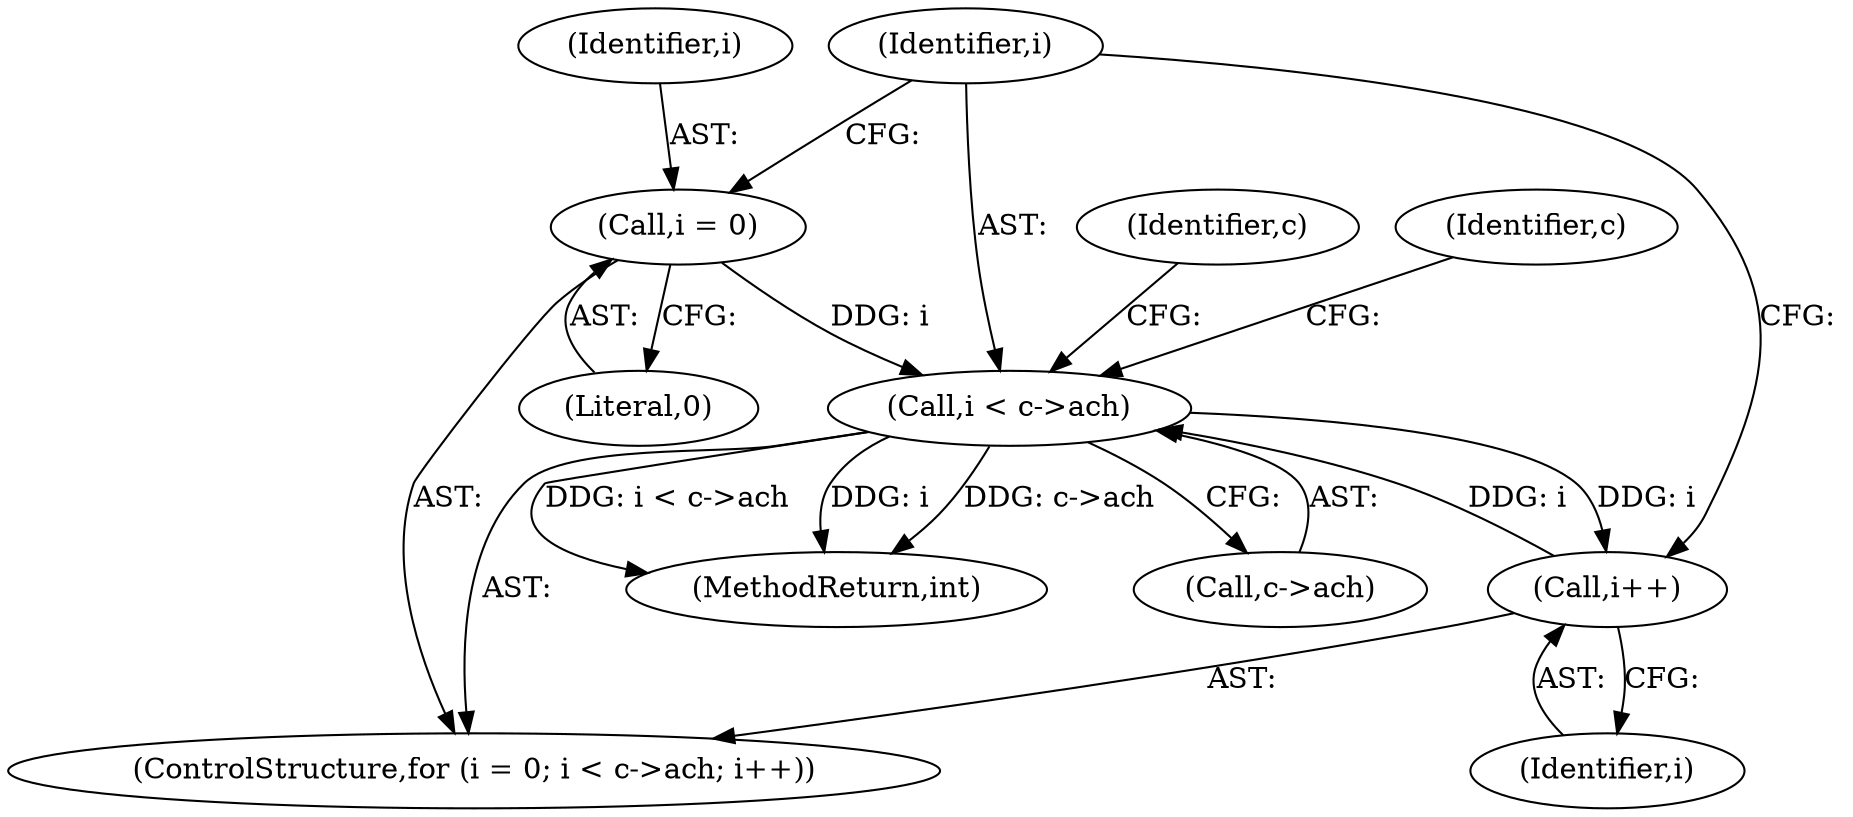 digraph "0_libav_5a396bb3a66a61a68b80f2369d0249729bf85e04@pointer" {
"1000152" [label="(Call,i < c->ach)"];
"1000157" [label="(Call,i++)"];
"1000152" [label="(Call,i < c->ach)"];
"1000149" [label="(Call,i = 0)"];
"1000153" [label="(Identifier,i)"];
"1000152" [label="(Call,i < c->ach)"];
"1000164" [label="(Identifier,c)"];
"1000205" [label="(Identifier,c)"];
"1000261" [label="(MethodReturn,int)"];
"1000149" [label="(Call,i = 0)"];
"1000150" [label="(Identifier,i)"];
"1000158" [label="(Identifier,i)"];
"1000157" [label="(Call,i++)"];
"1000148" [label="(ControlStructure,for (i = 0; i < c->ach; i++))"];
"1000154" [label="(Call,c->ach)"];
"1000151" [label="(Literal,0)"];
"1000152" -> "1000148"  [label="AST: "];
"1000152" -> "1000154"  [label="CFG: "];
"1000153" -> "1000152"  [label="AST: "];
"1000154" -> "1000152"  [label="AST: "];
"1000164" -> "1000152"  [label="CFG: "];
"1000205" -> "1000152"  [label="CFG: "];
"1000152" -> "1000261"  [label="DDG: c->ach"];
"1000152" -> "1000261"  [label="DDG: i < c->ach"];
"1000152" -> "1000261"  [label="DDG: i"];
"1000157" -> "1000152"  [label="DDG: i"];
"1000149" -> "1000152"  [label="DDG: i"];
"1000152" -> "1000157"  [label="DDG: i"];
"1000157" -> "1000148"  [label="AST: "];
"1000157" -> "1000158"  [label="CFG: "];
"1000158" -> "1000157"  [label="AST: "];
"1000153" -> "1000157"  [label="CFG: "];
"1000149" -> "1000148"  [label="AST: "];
"1000149" -> "1000151"  [label="CFG: "];
"1000150" -> "1000149"  [label="AST: "];
"1000151" -> "1000149"  [label="AST: "];
"1000153" -> "1000149"  [label="CFG: "];
}
